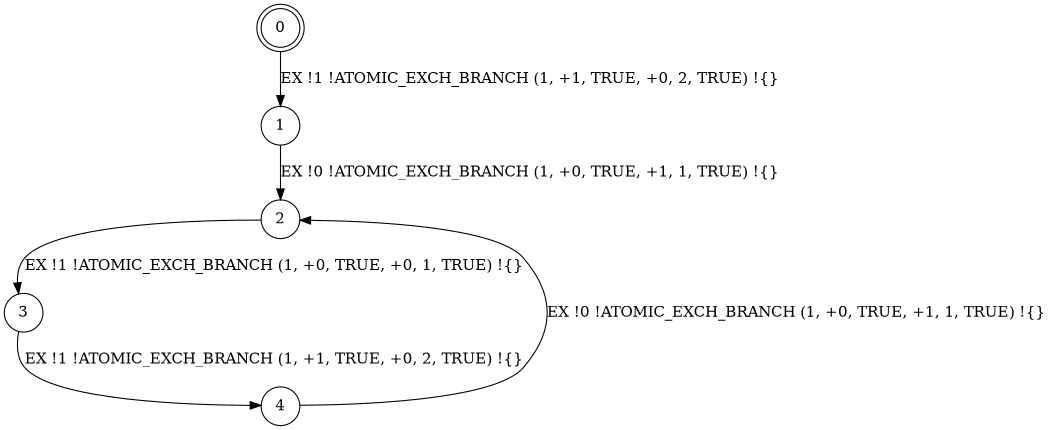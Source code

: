 digraph BCG {
size = "7, 10.5";
center = TRUE;
node [shape = circle];
0 [peripheries = 2];
0 -> 1 [label = "EX !1 !ATOMIC_EXCH_BRANCH (1, +1, TRUE, +0, 2, TRUE) !{}"];
1 -> 2 [label = "EX !0 !ATOMIC_EXCH_BRANCH (1, +0, TRUE, +1, 1, TRUE) !{}"];
2 -> 3 [label = "EX !1 !ATOMIC_EXCH_BRANCH (1, +0, TRUE, +0, 1, TRUE) !{}"];
3 -> 4 [label = "EX !1 !ATOMIC_EXCH_BRANCH (1, +1, TRUE, +0, 2, TRUE) !{}"];
4 -> 2 [label = "EX !0 !ATOMIC_EXCH_BRANCH (1, +0, TRUE, +1, 1, TRUE) !{}"];
}
